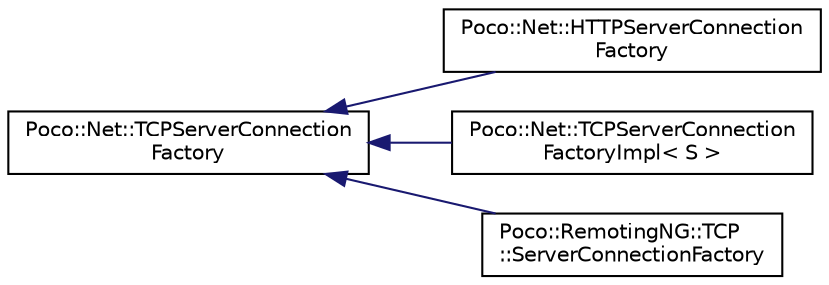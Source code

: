 digraph "Graphical Class Hierarchy"
{
 // LATEX_PDF_SIZE
  edge [fontname="Helvetica",fontsize="10",labelfontname="Helvetica",labelfontsize="10"];
  node [fontname="Helvetica",fontsize="10",shape=record];
  rankdir="LR";
  Node0 [label="Poco::Net::TCPServerConnection\lFactory",height=0.2,width=0.4,color="black", fillcolor="white", style="filled",URL="$classPoco_1_1Net_1_1TCPServerConnectionFactory.html",tooltip=" "];
  Node0 -> Node1 [dir="back",color="midnightblue",fontsize="10",style="solid",fontname="Helvetica"];
  Node1 [label="Poco::Net::HTTPServerConnection\lFactory",height=0.2,width=0.4,color="black", fillcolor="white", style="filled",URL="$classPoco_1_1Net_1_1HTTPServerConnectionFactory.html",tooltip=" "];
  Node0 -> Node2 [dir="back",color="midnightblue",fontsize="10",style="solid",fontname="Helvetica"];
  Node2 [label="Poco::Net::TCPServerConnection\lFactoryImpl\< S \>",height=0.2,width=0.4,color="black", fillcolor="white", style="filled",URL="$classPoco_1_1Net_1_1TCPServerConnectionFactoryImpl.html",tooltip=" "];
  Node0 -> Node3 [dir="back",color="midnightblue",fontsize="10",style="solid",fontname="Helvetica"];
  Node3 [label="Poco::RemotingNG::TCP\l::ServerConnectionFactory",height=0.2,width=0.4,color="black", fillcolor="white", style="filled",URL="$classPoco_1_1RemotingNG_1_1TCP_1_1ServerConnectionFactory.html",tooltip="The TCPServerConnectionFactory for RemotingNG TCP Transport connections."];
}
